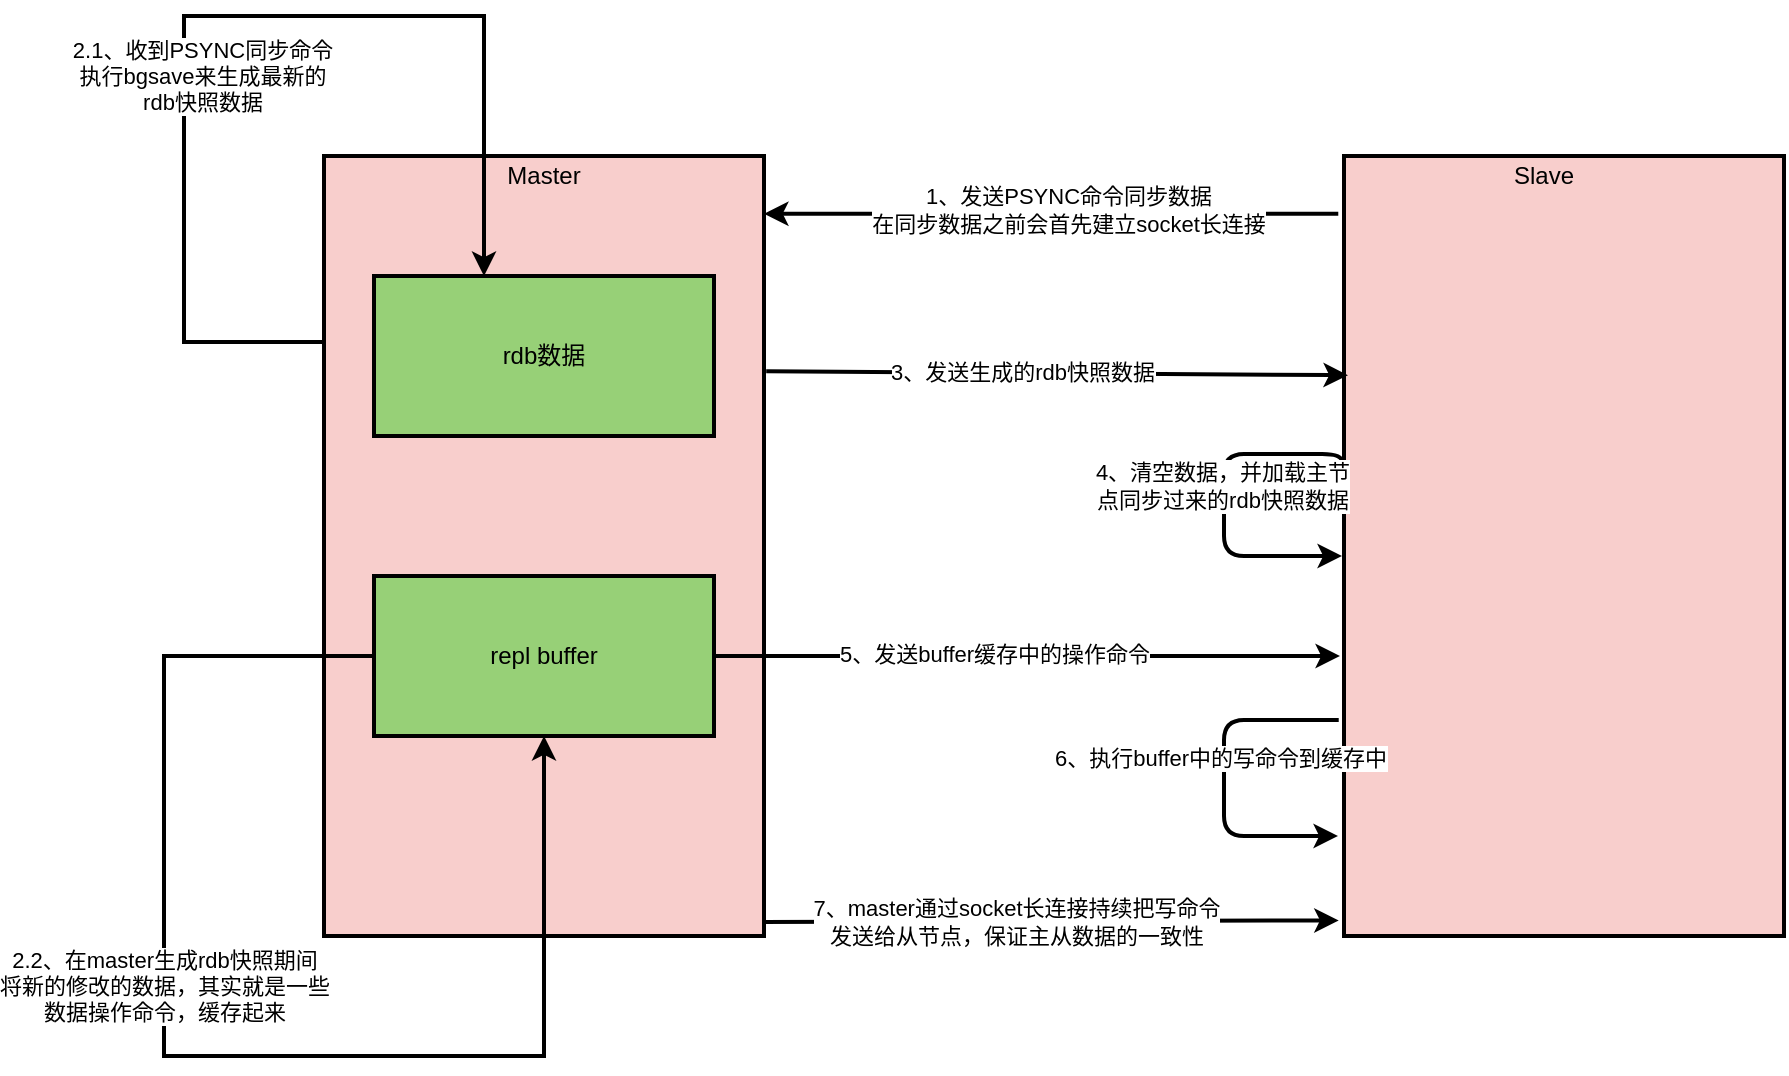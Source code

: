 <mxfile version="15.2.7" type="github" pages="7">
  <diagram id="JIe8NJO4PfeCDfPx7Qfq" name="主从复制(全量复制)流程图">
    <mxGraphModel dx="1958" dy="594" grid="1" gridSize="10" guides="1" tooltips="1" connect="1" arrows="1" fold="1" page="1" pageScale="1" pageWidth="827" pageHeight="1169" math="0" shadow="0">
      <root>
        <mxCell id="0" />
        <mxCell id="1" parent="0" />
        <mxCell id="rbrHG2hcrSsxspbt_c55-1" value="" style="rounded=0;whiteSpace=wrap;html=1;fillColor=#F8CECC;strokeWidth=2;" parent="1" vertex="1">
          <mxGeometry x="90" y="180" width="220" height="390" as="geometry" />
        </mxCell>
        <mxCell id="rbrHG2hcrSsxspbt_c55-2" value="Master" style="text;html=1;strokeColor=none;fillColor=none;align=center;verticalAlign=middle;whiteSpace=wrap;rounded=0;" parent="1" vertex="1">
          <mxGeometry x="180" y="180" width="40" height="20" as="geometry" />
        </mxCell>
        <mxCell id="rbrHG2hcrSsxspbt_c55-3" value="rdb数据" style="rounded=0;whiteSpace=wrap;html=1;strokeWidth=2;fillColor=#97D077;" parent="1" vertex="1">
          <mxGeometry x="115" y="240" width="170" height="80" as="geometry" />
        </mxCell>
        <mxCell id="rbrHG2hcrSsxspbt_c55-17" style="edgeStyle=orthogonalEdgeStyle;rounded=0;orthogonalLoop=1;jettySize=auto;html=1;exitX=1;exitY=0.5;exitDx=0;exitDy=0;strokeWidth=2;" parent="1" source="rbrHG2hcrSsxspbt_c55-4" edge="1">
          <mxGeometry relative="1" as="geometry">
            <mxPoint x="598" y="430" as="targetPoint" />
            <Array as="points">
              <mxPoint x="598" y="430" />
            </Array>
          </mxGeometry>
        </mxCell>
        <mxCell id="rbrHG2hcrSsxspbt_c55-18" value="5、发送buffer缓存中的操作命令" style="edgeLabel;html=1;align=center;verticalAlign=middle;resizable=0;points=[];" parent="rbrHG2hcrSsxspbt_c55-17" vertex="1" connectable="0">
          <mxGeometry x="-0.11" y="1" relative="1" as="geometry">
            <mxPoint as="offset" />
          </mxGeometry>
        </mxCell>
        <mxCell id="rbrHG2hcrSsxspbt_c55-4" value="repl buffer" style="rounded=0;whiteSpace=wrap;html=1;strokeWidth=2;fillColor=#97D077;" parent="1" vertex="1">
          <mxGeometry x="115" y="390" width="170" height="80" as="geometry" />
        </mxCell>
        <mxCell id="rbrHG2hcrSsxspbt_c55-5" value="" style="rounded=0;whiteSpace=wrap;html=1;fillColor=#F8CECC;strokeWidth=2;" parent="1" vertex="1">
          <mxGeometry x="600" y="180" width="220" height="390" as="geometry" />
        </mxCell>
        <mxCell id="rbrHG2hcrSsxspbt_c55-6" value="Slave" style="text;html=1;strokeColor=none;fillColor=none;align=center;verticalAlign=middle;whiteSpace=wrap;rounded=0;" parent="1" vertex="1">
          <mxGeometry x="680" y="180" width="40" height="20" as="geometry" />
        </mxCell>
        <mxCell id="rbrHG2hcrSsxspbt_c55-7" value="" style="endArrow=classic;html=1;exitX=-0.013;exitY=0.074;exitDx=0;exitDy=0;exitPerimeter=0;entryX=1;entryY=0.074;entryDx=0;entryDy=0;entryPerimeter=0;strokeWidth=2;" parent="1" source="rbrHG2hcrSsxspbt_c55-5" target="rbrHG2hcrSsxspbt_c55-1" edge="1">
          <mxGeometry width="50" height="50" relative="1" as="geometry">
            <mxPoint x="410" y="170" as="sourcePoint" />
            <mxPoint x="460" y="120" as="targetPoint" />
          </mxGeometry>
        </mxCell>
        <mxCell id="rbrHG2hcrSsxspbt_c55-8" value="1、发送PSYNC命令同步数据&lt;br&gt;在同步数据之前会首先建立socket长连接" style="edgeLabel;html=1;align=center;verticalAlign=middle;resizable=0;points=[];" parent="rbrHG2hcrSsxspbt_c55-7" vertex="1" connectable="0">
          <mxGeometry x="-0.061" y="-2" relative="1" as="geometry">
            <mxPoint as="offset" />
          </mxGeometry>
        </mxCell>
        <mxCell id="rbrHG2hcrSsxspbt_c55-9" style="edgeStyle=orthogonalEdgeStyle;rounded=0;orthogonalLoop=1;jettySize=auto;html=1;exitX=0;exitY=0.25;exitDx=0;exitDy=0;strokeWidth=2;" parent="1" source="rbrHG2hcrSsxspbt_c55-1" edge="1">
          <mxGeometry relative="1" as="geometry">
            <mxPoint x="170" y="240" as="targetPoint" />
            <Array as="points">
              <mxPoint x="20" y="273" />
              <mxPoint x="20" y="110" />
              <mxPoint x="170" y="110" />
            </Array>
          </mxGeometry>
        </mxCell>
        <mxCell id="rbrHG2hcrSsxspbt_c55-10" value="2.1、收到PSYNC同步命令&lt;br&gt;执行bgsave来生成最新的&lt;br&gt;rdb快照数据" style="edgeLabel;html=1;align=center;verticalAlign=middle;resizable=0;points=[];" parent="rbrHG2hcrSsxspbt_c55-9" vertex="1" connectable="0">
          <mxGeometry x="0.214" y="2" relative="1" as="geometry">
            <mxPoint x="-68" y="32" as="offset" />
          </mxGeometry>
        </mxCell>
        <mxCell id="rbrHG2hcrSsxspbt_c55-11" style="edgeStyle=orthogonalEdgeStyle;rounded=0;orthogonalLoop=1;jettySize=auto;html=1;exitX=0;exitY=0.5;exitDx=0;exitDy=0;strokeWidth=2;" parent="1" source="rbrHG2hcrSsxspbt_c55-4" target="rbrHG2hcrSsxspbt_c55-4" edge="1">
          <mxGeometry relative="1" as="geometry">
            <Array as="points">
              <mxPoint x="10" y="430" />
              <mxPoint x="10" y="630" />
              <mxPoint x="200" y="630" />
            </Array>
          </mxGeometry>
        </mxCell>
        <mxCell id="rbrHG2hcrSsxspbt_c55-12" value="2.2、在master生成rdb快照期间&lt;br&gt;将新的修改的数据，其实就是一些&lt;br&gt;数据操作命令，缓存起来" style="edgeLabel;html=1;align=center;verticalAlign=middle;resizable=0;points=[];" parent="rbrHG2hcrSsxspbt_c55-11" vertex="1" connectable="0">
          <mxGeometry x="-0.177" relative="1" as="geometry">
            <mxPoint as="offset" />
          </mxGeometry>
        </mxCell>
        <mxCell id="rbrHG2hcrSsxspbt_c55-13" value="" style="endArrow=classic;html=1;strokeWidth=2;exitX=1.005;exitY=0.276;exitDx=0;exitDy=0;exitPerimeter=0;entryX=0.009;entryY=0.281;entryDx=0;entryDy=0;entryPerimeter=0;" parent="1" source="rbrHG2hcrSsxspbt_c55-1" target="rbrHG2hcrSsxspbt_c55-5" edge="1">
          <mxGeometry width="50" height="50" relative="1" as="geometry">
            <mxPoint x="440" y="400" as="sourcePoint" />
            <mxPoint x="490" y="350" as="targetPoint" />
          </mxGeometry>
        </mxCell>
        <mxCell id="rbrHG2hcrSsxspbt_c55-14" value="3、发送生成的rdb快照数据" style="edgeLabel;html=1;align=center;verticalAlign=middle;resizable=0;points=[];" parent="rbrHG2hcrSsxspbt_c55-13" vertex="1" connectable="0">
          <mxGeometry x="-0.122" y="1" relative="1" as="geometry">
            <mxPoint as="offset" />
          </mxGeometry>
        </mxCell>
        <mxCell id="rbrHG2hcrSsxspbt_c55-15" value="" style="endArrow=classic;html=1;strokeWidth=2;exitX=-0.004;exitY=0.403;exitDx=0;exitDy=0;exitPerimeter=0;edgeStyle=orthogonalEdgeStyle;" parent="1" source="rbrHG2hcrSsxspbt_c55-5" edge="1">
          <mxGeometry width="50" height="50" relative="1" as="geometry">
            <mxPoint x="510" y="380" as="sourcePoint" />
            <mxPoint x="599" y="380" as="targetPoint" />
            <Array as="points">
              <mxPoint x="540" y="329" />
              <mxPoint x="540" y="380" />
            </Array>
          </mxGeometry>
        </mxCell>
        <mxCell id="rbrHG2hcrSsxspbt_c55-16" value="4、清空数据，并加载主节&lt;br&gt;点同步过来的rdb快照数据" style="edgeLabel;html=1;align=center;verticalAlign=middle;resizable=0;points=[];" parent="rbrHG2hcrSsxspbt_c55-15" vertex="1" connectable="0">
          <mxGeometry x="-0.08" y="-1" relative="1" as="geometry">
            <mxPoint y="2" as="offset" />
          </mxGeometry>
        </mxCell>
        <mxCell id="rbrHG2hcrSsxspbt_c55-19" value="" style="endArrow=classic;html=1;strokeWidth=2;exitX=-0.012;exitY=0.723;exitDx=0;exitDy=0;exitPerimeter=0;edgeStyle=orthogonalEdgeStyle;" parent="1" source="rbrHG2hcrSsxspbt_c55-5" edge="1">
          <mxGeometry width="50" height="50" relative="1" as="geometry">
            <mxPoint x="490" y="510" as="sourcePoint" />
            <mxPoint x="597" y="520" as="targetPoint" />
            <Array as="points">
              <mxPoint x="540" y="462" />
              <mxPoint x="540" y="520" />
            </Array>
          </mxGeometry>
        </mxCell>
        <mxCell id="rbrHG2hcrSsxspbt_c55-20" value="6、执行buffer中的写命令到缓存中" style="edgeLabel;html=1;align=center;verticalAlign=middle;resizable=0;points=[];" parent="rbrHG2hcrSsxspbt_c55-19" vertex="1" connectable="0">
          <mxGeometry x="-0.114" y="-2" relative="1" as="geometry">
            <mxPoint as="offset" />
          </mxGeometry>
        </mxCell>
        <mxCell id="rbrHG2hcrSsxspbt_c55-26" value="" style="endArrow=classic;html=1;strokeWidth=2;entryX=-0.012;entryY=0.98;entryDx=0;entryDy=0;entryPerimeter=0;exitX=0.996;exitY=0.982;exitDx=0;exitDy=0;exitPerimeter=0;" parent="1" source="rbrHG2hcrSsxspbt_c55-1" target="rbrHG2hcrSsxspbt_c55-5" edge="1">
          <mxGeometry width="50" height="50" relative="1" as="geometry">
            <mxPoint x="310" y="562" as="sourcePoint" />
            <mxPoint x="410" y="550" as="targetPoint" />
          </mxGeometry>
        </mxCell>
        <mxCell id="rbrHG2hcrSsxspbt_c55-27" value="7、master通过socket长连接持续把写命令&lt;br&gt;发送给从节点，保证主从数据的一致性" style="edgeLabel;html=1;align=center;verticalAlign=middle;resizable=0;points=[];" parent="rbrHG2hcrSsxspbt_c55-26" vertex="1" connectable="0">
          <mxGeometry x="-0.122" relative="1" as="geometry">
            <mxPoint as="offset" />
          </mxGeometry>
        </mxCell>
      </root>
    </mxGraphModel>
  </diagram>
  <diagram id="5mzJCpqkuLQu6e3D8To6" name="主从复制(部分复制，端点续传)流程图">
    <mxGraphModel dx="1958" dy="594" grid="1" gridSize="10" guides="1" tooltips="1" connect="1" arrows="1" fold="1" page="1" pageScale="1" pageWidth="827" pageHeight="1169" math="0" shadow="0">
      <root>
        <mxCell id="p-8Ig2HTG_j2djmtFjmN-0" />
        <mxCell id="p-8Ig2HTG_j2djmtFjmN-1" parent="p-8Ig2HTG_j2djmtFjmN-0" />
        <mxCell id="p-8Ig2HTG_j2djmtFjmN-2" value="" style="rounded=0;whiteSpace=wrap;html=1;strokeWidth=2;fillColor=#F8CECC;" parent="p-8Ig2HTG_j2djmtFjmN-1" vertex="1">
          <mxGeometry x="70" y="150" width="220" height="390" as="geometry" />
        </mxCell>
        <mxCell id="p-8Ig2HTG_j2djmtFjmN-3" value="Master" style="text;html=1;strokeColor=none;fillColor=none;align=center;verticalAlign=middle;whiteSpace=wrap;rounded=0;" parent="p-8Ig2HTG_j2djmtFjmN-1" vertex="1">
          <mxGeometry x="160" y="150" width="40" height="20" as="geometry" />
        </mxCell>
        <mxCell id="p-8Ig2HTG_j2djmtFjmN-4" value="" style="rounded=0;whiteSpace=wrap;html=1;strokeWidth=2;fillColor=#F8CECC;" parent="p-8Ig2HTG_j2djmtFjmN-1" vertex="1">
          <mxGeometry x="560" y="150" width="220" height="390" as="geometry" />
        </mxCell>
        <mxCell id="p-8Ig2HTG_j2djmtFjmN-5" value="Slave" style="text;html=1;strokeColor=none;fillColor=none;align=center;verticalAlign=middle;whiteSpace=wrap;rounded=0;" parent="p-8Ig2HTG_j2djmtFjmN-1" vertex="1">
          <mxGeometry x="650" y="150" width="40" height="20" as="geometry" />
        </mxCell>
        <mxCell id="p-8Ig2HTG_j2djmtFjmN-6" value="" style="endArrow=classic;html=1;strokeWidth=2;exitX=1;exitY=0.872;exitDx=0;exitDy=0;exitPerimeter=0;entryX=-0.016;entryY=0.87;entryDx=0;entryDy=0;entryPerimeter=0;" parent="p-8Ig2HTG_j2djmtFjmN-1" source="p-8Ig2HTG_j2djmtFjmN-2" target="p-8Ig2HTG_j2djmtFjmN-4" edge="1">
          <mxGeometry width="50" height="50" relative="1" as="geometry">
            <mxPoint x="430" y="90" as="sourcePoint" />
            <mxPoint x="480" y="40" as="targetPoint" />
          </mxGeometry>
        </mxCell>
        <mxCell id="p-8Ig2HTG_j2djmtFjmN-18" value="6、master通过socket长连接和slave保持连接&lt;br&gt;并且持续把写命令同步给从节点，保证主从&lt;br&gt;数据的一致性" style="edgeLabel;html=1;align=center;verticalAlign=middle;resizable=0;points=[];" parent="p-8Ig2HTG_j2djmtFjmN-6" vertex="1" connectable="0">
          <mxGeometry x="-0.176" relative="1" as="geometry">
            <mxPoint x="14" as="offset" />
          </mxGeometry>
        </mxCell>
        <mxCell id="p-8Ig2HTG_j2djmtFjmN-7" value="" style="endArrow=classic;html=1;strokeWidth=2;exitX=-0.017;exitY=0.075;exitDx=0;exitDy=0;exitPerimeter=0;entryX=1.016;entryY=0.073;entryDx=0;entryDy=0;entryPerimeter=0;" parent="p-8Ig2HTG_j2djmtFjmN-1" source="p-8Ig2HTG_j2djmtFjmN-4" target="p-8Ig2HTG_j2djmtFjmN-2" edge="1">
          <mxGeometry width="50" height="50" relative="1" as="geometry">
            <mxPoint x="460" y="130" as="sourcePoint" />
            <mxPoint x="510" y="80" as="targetPoint" />
          </mxGeometry>
        </mxCell>
        <mxCell id="p-8Ig2HTG_j2djmtFjmN-8" value="1、断开连接" style="edgeLabel;html=1;align=center;verticalAlign=middle;resizable=0;points=[];" parent="p-8Ig2HTG_j2djmtFjmN-7" vertex="1" connectable="0">
          <mxGeometry x="0.133" y="-2" relative="1" as="geometry">
            <mxPoint as="offset" />
          </mxGeometry>
        </mxCell>
        <mxCell id="p-8Ig2HTG_j2djmtFjmN-9" value="repl backlog&lt;br&gt;buffer" style="rounded=0;whiteSpace=wrap;html=1;strokeWidth=2;fillColor=#97D077;" parent="p-8Ig2HTG_j2djmtFjmN-1" vertex="1">
          <mxGeometry x="100" y="350" width="170" height="80" as="geometry" />
        </mxCell>
        <mxCell id="p-8Ig2HTG_j2djmtFjmN-10" style="edgeStyle=orthogonalEdgeStyle;rounded=0;orthogonalLoop=1;jettySize=auto;html=1;exitX=0;exitY=0.5;exitDx=0;exitDy=0;strokeWidth=2;" parent="p-8Ig2HTG_j2djmtFjmN-1" source="p-8Ig2HTG_j2djmtFjmN-9" target="p-8Ig2HTG_j2djmtFjmN-9" edge="1">
          <mxGeometry relative="1" as="geometry">
            <Array as="points">
              <mxPoint x="30" y="390" />
              <mxPoint x="30" y="590" />
              <mxPoint x="185" y="590" />
            </Array>
          </mxGeometry>
        </mxCell>
        <mxCell id="p-8Ig2HTG_j2djmtFjmN-11" value="2、master最近的数据缓存&lt;br&gt;其实就是一些写命令" style="edgeLabel;html=1;align=center;verticalAlign=middle;resizable=0;points=[];" parent="p-8Ig2HTG_j2djmtFjmN-10" vertex="1" connectable="0">
          <mxGeometry x="-0.233" y="-3" relative="1" as="geometry">
            <mxPoint as="offset" />
          </mxGeometry>
        </mxCell>
        <mxCell id="p-8Ig2HTG_j2djmtFjmN-12" value="" style="endArrow=classic;html=1;strokeWidth=2;exitX=-0.02;exitY=0.178;exitDx=0;exitDy=0;exitPerimeter=0;entryX=1;entryY=0.178;entryDx=0;entryDy=0;entryPerimeter=0;" parent="p-8Ig2HTG_j2djmtFjmN-1" source="p-8Ig2HTG_j2djmtFjmN-4" target="p-8Ig2HTG_j2djmtFjmN-2" edge="1">
          <mxGeometry width="50" height="50" relative="1" as="geometry">
            <mxPoint x="440" y="100" as="sourcePoint" />
            <mxPoint x="490" y="50" as="targetPoint" />
          </mxGeometry>
        </mxCell>
        <mxCell id="p-8Ig2HTG_j2djmtFjmN-13" value="3、重新连接到master&lt;br&gt;建立的是socket长连接" style="edgeLabel;html=1;align=center;verticalAlign=middle;resizable=0;points=[];" parent="p-8Ig2HTG_j2djmtFjmN-12" vertex="1" connectable="0">
          <mxGeometry x="0.204" y="-1" relative="1" as="geometry">
            <mxPoint as="offset" />
          </mxGeometry>
        </mxCell>
        <mxCell id="p-8Ig2HTG_j2djmtFjmN-14" value="" style="endArrow=classic;html=1;strokeWidth=2;" parent="p-8Ig2HTG_j2djmtFjmN-1" edge="1">
          <mxGeometry width="50" height="50" relative="1" as="geometry">
            <mxPoint x="556" y="280" as="sourcePoint" />
            <mxPoint x="292" y="280" as="targetPoint" />
            <Array as="points" />
          </mxGeometry>
        </mxCell>
        <mxCell id="p-8Ig2HTG_j2djmtFjmN-15" value="4、psync(offset)" style="edgeLabel;html=1;align=center;verticalAlign=middle;resizable=0;points=[];" parent="p-8Ig2HTG_j2djmtFjmN-14" vertex="1" connectable="0">
          <mxGeometry x="0.161" relative="1" as="geometry">
            <mxPoint as="offset" />
          </mxGeometry>
        </mxCell>
        <mxCell id="p-8Ig2HTG_j2djmtFjmN-16" value="" style="endArrow=classic;html=1;strokeWidth=2;exitX=1;exitY=0.5;exitDx=0;exitDy=0;entryX=-0.02;entryY=0.611;entryDx=0;entryDy=0;entryPerimeter=0;" parent="p-8Ig2HTG_j2djmtFjmN-1" source="p-8Ig2HTG_j2djmtFjmN-9" target="p-8Ig2HTG_j2djmtFjmN-4" edge="1">
          <mxGeometry width="50" height="50" relative="1" as="geometry">
            <mxPoint x="310" y="420" as="sourcePoint" />
            <mxPoint x="490" y="50" as="targetPoint" />
          </mxGeometry>
        </mxCell>
        <mxCell id="p-8Ig2HTG_j2djmtFjmN-17" value="5、slave的offset如果在&lt;br&gt;repl backlog buffer中，则&lt;br&gt;master会将缓存中从slave&lt;br&gt;的offset之后的数据一次性&lt;br&gt;同步给slave节点，否则会全量同步" style="edgeLabel;html=1;align=center;verticalAlign=middle;resizable=0;points=[];" parent="p-8Ig2HTG_j2djmtFjmN-16" vertex="1" connectable="0">
          <mxGeometry x="-0.119" y="2" relative="1" as="geometry">
            <mxPoint x="18" as="offset" />
          </mxGeometry>
        </mxCell>
      </root>
    </mxGraphModel>
  </diagram>
  <diagram id="NJT8VXo0Gd6L0EWyexdD" name="主从复制风暴架构调整">
    <mxGraphModel dx="1131" dy="594" grid="1" gridSize="10" guides="1" tooltips="1" connect="1" arrows="1" fold="1" page="1" pageScale="1" pageWidth="827" pageHeight="1169" math="0" shadow="0">
      <root>
        <mxCell id="Fq5teD8oAcoIZFXAcFlm-0" />
        <mxCell id="Fq5teD8oAcoIZFXAcFlm-1" parent="Fq5teD8oAcoIZFXAcFlm-0" />
        <mxCell id="Fq5teD8oAcoIZFXAcFlm-4" value="" style="edgeStyle=orthogonalEdgeStyle;rounded=0;orthogonalLoop=1;jettySize=auto;html=1;strokeWidth=2;" parent="Fq5teD8oAcoIZFXAcFlm-1" source="Fq5teD8oAcoIZFXAcFlm-2" target="Fq5teD8oAcoIZFXAcFlm-3" edge="1">
          <mxGeometry relative="1" as="geometry" />
        </mxCell>
        <mxCell id="Fq5teD8oAcoIZFXAcFlm-6" value="" style="edgeStyle=orthogonalEdgeStyle;rounded=0;orthogonalLoop=1;jettySize=auto;html=1;strokeWidth=2;" parent="Fq5teD8oAcoIZFXAcFlm-1" source="Fq5teD8oAcoIZFXAcFlm-2" target="Fq5teD8oAcoIZFXAcFlm-5" edge="1">
          <mxGeometry relative="1" as="geometry" />
        </mxCell>
        <mxCell id="Fq5teD8oAcoIZFXAcFlm-2" value="master" style="rounded=1;whiteSpace=wrap;html=1;strokeWidth=2;fillColor=#97D077;" parent="Fq5teD8oAcoIZFXAcFlm-1" vertex="1">
          <mxGeometry x="280" y="180" width="120" height="60" as="geometry" />
        </mxCell>
        <mxCell id="Fq5teD8oAcoIZFXAcFlm-3" value="slave" style="rounded=1;whiteSpace=wrap;html=1;strokeWidth=2;fillColor=#66B2FF;" parent="Fq5teD8oAcoIZFXAcFlm-1" vertex="1">
          <mxGeometry x="180" y="320" width="120" height="60" as="geometry" />
        </mxCell>
        <mxCell id="Fq5teD8oAcoIZFXAcFlm-8" value="" style="edgeStyle=orthogonalEdgeStyle;rounded=0;orthogonalLoop=1;jettySize=auto;html=1;strokeWidth=2;" parent="Fq5teD8oAcoIZFXAcFlm-1" source="Fq5teD8oAcoIZFXAcFlm-5" target="Fq5teD8oAcoIZFXAcFlm-7" edge="1">
          <mxGeometry relative="1" as="geometry" />
        </mxCell>
        <mxCell id="Fq5teD8oAcoIZFXAcFlm-10" value="" style="edgeStyle=orthogonalEdgeStyle;rounded=0;orthogonalLoop=1;jettySize=auto;html=1;strokeWidth=2;" parent="Fq5teD8oAcoIZFXAcFlm-1" source="Fq5teD8oAcoIZFXAcFlm-5" target="Fq5teD8oAcoIZFXAcFlm-9" edge="1">
          <mxGeometry relative="1" as="geometry" />
        </mxCell>
        <mxCell id="Fq5teD8oAcoIZFXAcFlm-5" value="slave" style="rounded=1;whiteSpace=wrap;html=1;strokeWidth=2;fillColor=#66B2FF;" parent="Fq5teD8oAcoIZFXAcFlm-1" vertex="1">
          <mxGeometry x="400" y="320" width="120" height="60" as="geometry" />
        </mxCell>
        <mxCell id="Fq5teD8oAcoIZFXAcFlm-7" value="slave" style="rounded=1;whiteSpace=wrap;html=1;strokeWidth=2;fillColor=#66B2FF;" parent="Fq5teD8oAcoIZFXAcFlm-1" vertex="1">
          <mxGeometry x="330" y="440" width="120" height="60" as="geometry" />
        </mxCell>
        <mxCell id="Fq5teD8oAcoIZFXAcFlm-9" value="slave" style="rounded=1;whiteSpace=wrap;html=1;strokeWidth=2;fillColor=#66B2FF;" parent="Fq5teD8oAcoIZFXAcFlm-1" vertex="1">
          <mxGeometry x="480" y="440" width="120" height="60" as="geometry" />
        </mxCell>
        <mxCell id="Fq5teD8oAcoIZFXAcFlm-11" value="" style="endArrow=classic;html=1;strokeWidth=2;edgeStyle=orthogonalEdgeStyle;curved=1;" parent="Fq5teD8oAcoIZFXAcFlm-1" edge="1">
          <mxGeometry width="50" height="50" relative="1" as="geometry">
            <mxPoint x="610" y="480" as="sourcePoint" />
            <mxPoint x="530" y="350" as="targetPoint" />
            <Array as="points">
              <mxPoint x="690" y="480" />
              <mxPoint x="690" y="350" />
            </Array>
          </mxGeometry>
        </mxCell>
        <mxCell id="Fq5teD8oAcoIZFXAcFlm-12" value="复制数据" style="edgeLabel;html=1;align=center;verticalAlign=middle;resizable=0;points=[];" parent="Fq5teD8oAcoIZFXAcFlm-11" vertex="1" connectable="0">
          <mxGeometry x="-0.154" y="3" relative="1" as="geometry">
            <mxPoint as="offset" />
          </mxGeometry>
        </mxCell>
        <mxCell id="Fq5teD8oAcoIZFXAcFlm-13" value="" style="endArrow=classic;html=1;strokeWidth=2;edgeStyle=orthogonalEdgeStyle;curved=1;" parent="Fq5teD8oAcoIZFXAcFlm-1" edge="1">
          <mxGeometry width="50" height="50" relative="1" as="geometry">
            <mxPoint x="530" y="330" as="sourcePoint" />
            <mxPoint x="410" y="210" as="targetPoint" />
            <Array as="points">
              <mxPoint x="590" y="330" />
              <mxPoint x="590" y="210" />
            </Array>
          </mxGeometry>
        </mxCell>
        <mxCell id="Fq5teD8oAcoIZFXAcFlm-14" value="复制数据" style="edgeLabel;html=1;align=center;verticalAlign=middle;resizable=0;points=[];" parent="Fq5teD8oAcoIZFXAcFlm-13" vertex="1" connectable="0">
          <mxGeometry x="-0.197" y="12" relative="1" as="geometry">
            <mxPoint as="offset" />
          </mxGeometry>
        </mxCell>
      </root>
    </mxGraphModel>
  </diagram>
  <diagram id="m8hd9kfRPmxVmE04sbQZ" name="混合持久化文件格式">
    <mxGraphModel dx="1131" dy="594" grid="1" gridSize="10" guides="1" tooltips="1" connect="1" arrows="1" fold="1" page="1" pageScale="1" pageWidth="827" pageHeight="1169" math="0" shadow="0">
      <root>
        <mxCell id="fJU4eyrORz79Iy5mc1NI-0" />
        <mxCell id="fJU4eyrORz79Iy5mc1NI-1" parent="fJU4eyrORz79Iy5mc1NI-0" />
        <mxCell id="fJU4eyrORz79Iy5mc1NI-2" value="RDB格式" style="rounded=0;whiteSpace=wrap;html=1;strokeWidth=2;fillColor=#FFF4C3;" parent="fJU4eyrORz79Iy5mc1NI-1" vertex="1">
          <mxGeometry x="250" y="250" width="130" height="50" as="geometry" />
        </mxCell>
        <mxCell id="fJU4eyrORz79Iy5mc1NI-4" value="AOF格式" style="rounded=0;whiteSpace=wrap;html=1;strokeWidth=2;fillColor=#FFF4C3;" parent="fJU4eyrORz79Iy5mc1NI-1" vertex="1">
          <mxGeometry x="250" y="300" width="130" height="50" as="geometry" />
        </mxCell>
      </root>
    </mxGraphModel>
  </diagram>
  <diagram id="ix976UkHYHJuBCqXF_JA" name="哨兵高可用架构">
    <mxGraphModel dx="1131" dy="594" grid="1" gridSize="10" guides="1" tooltips="1" connect="1" arrows="1" fold="1" page="1" pageScale="1" pageWidth="827" pageHeight="1169" math="0" shadow="0">
      <root>
        <mxCell id="BN_XNQRyTks0l5K4xwSn-0" />
        <mxCell id="BN_XNQRyTks0l5K4xwSn-1" parent="BN_XNQRyTks0l5K4xwSn-0" />
        <mxCell id="BN_XNQRyTks0l5K4xwSn-22" style="edgeStyle=none;rounded=0;orthogonalLoop=1;jettySize=auto;html=1;exitX=0.5;exitY=1;exitDx=0;exitDy=0;entryX=0.5;entryY=0;entryDx=0;entryDy=0;startArrow=none;startFill=0;strokeWidth=2;" edge="1" parent="BN_XNQRyTks0l5K4xwSn-1" source="BN_XNQRyTks0l5K4xwSn-2" target="BN_XNQRyTks0l5K4xwSn-3">
          <mxGeometry relative="1" as="geometry" />
        </mxCell>
        <mxCell id="BN_XNQRyTks0l5K4xwSn-32" style="edgeStyle=orthogonalEdgeStyle;rounded=0;orthogonalLoop=1;jettySize=auto;html=1;exitX=1;exitY=0.5;exitDx=0;exitDy=0;entryX=0.5;entryY=0;entryDx=0;entryDy=0;startArrow=none;startFill=0;strokeWidth=2;" edge="1" parent="BN_XNQRyTks0l5K4xwSn-1" source="BN_XNQRyTks0l5K4xwSn-2" target="BN_XNQRyTks0l5K4xwSn-24">
          <mxGeometry relative="1" as="geometry" />
        </mxCell>
        <mxCell id="BN_XNQRyTks0l5K4xwSn-2" value="client" style="rounded=1;whiteSpace=wrap;html=1;fillColor=#97D077;strokeWidth=2;" vertex="1" parent="BN_XNQRyTks0l5K4xwSn-1">
          <mxGeometry x="145" y="150" width="110" height="40" as="geometry" />
        </mxCell>
        <mxCell id="BN_XNQRyTks0l5K4xwSn-19" value="" style="group" vertex="1" connectable="0" parent="BN_XNQRyTks0l5K4xwSn-1">
          <mxGeometry x="40" y="260" width="320" height="240" as="geometry" />
        </mxCell>
        <mxCell id="BN_XNQRyTks0l5K4xwSn-3" value="" style="rounded=0;whiteSpace=wrap;html=1;strokeWidth=2;fillColor=#FFF4C3;dashed=1;" vertex="1" parent="BN_XNQRyTks0l5K4xwSn-19">
          <mxGeometry width="320" height="240" as="geometry" />
        </mxCell>
        <mxCell id="BN_XNQRyTks0l5K4xwSn-12" value="sentinel" style="ellipse;whiteSpace=wrap;html=1;aspect=fixed;strokeWidth=2;fillColor=#E5CCFF;" vertex="1" parent="BN_XNQRyTks0l5K4xwSn-19">
          <mxGeometry x="120" y="10" width="60" height="60" as="geometry" />
        </mxCell>
        <mxCell id="BN_XNQRyTks0l5K4xwSn-17" style="rounded=0;orthogonalLoop=1;jettySize=auto;html=1;exitX=0.5;exitY=0;exitDx=0;exitDy=0;entryX=0.5;entryY=1;entryDx=0;entryDy=0;strokeWidth=2;startArrow=classic;startFill=1;" edge="1" parent="BN_XNQRyTks0l5K4xwSn-19" source="BN_XNQRyTks0l5K4xwSn-13" target="BN_XNQRyTks0l5K4xwSn-12">
          <mxGeometry relative="1" as="geometry" />
        </mxCell>
        <mxCell id="BN_XNQRyTks0l5K4xwSn-13" value="sentinel" style="ellipse;whiteSpace=wrap;html=1;aspect=fixed;strokeWidth=2;fillColor=#E5CCFF;" vertex="1" parent="BN_XNQRyTks0l5K4xwSn-19">
          <mxGeometry x="40" y="150" width="60" height="60" as="geometry" />
        </mxCell>
        <mxCell id="BN_XNQRyTks0l5K4xwSn-16" style="rounded=0;orthogonalLoop=1;jettySize=auto;html=1;exitX=0;exitY=0.5;exitDx=0;exitDy=0;strokeWidth=2;startArrow=classic;startFill=1;" edge="1" parent="BN_XNQRyTks0l5K4xwSn-19" source="BN_XNQRyTks0l5K4xwSn-14" target="BN_XNQRyTks0l5K4xwSn-13">
          <mxGeometry relative="1" as="geometry" />
        </mxCell>
        <mxCell id="BN_XNQRyTks0l5K4xwSn-14" value="sentinel" style="ellipse;whiteSpace=wrap;html=1;aspect=fixed;strokeWidth=2;fillColor=#E5CCFF;" vertex="1" parent="BN_XNQRyTks0l5K4xwSn-19">
          <mxGeometry x="210" y="150" width="60" height="60" as="geometry" />
        </mxCell>
        <mxCell id="BN_XNQRyTks0l5K4xwSn-15" style="rounded=0;orthogonalLoop=1;jettySize=auto;html=1;exitX=0.5;exitY=1;exitDx=0;exitDy=0;strokeWidth=2;startArrow=classic;startFill=1;entryX=0.5;entryY=0;entryDx=0;entryDy=0;" edge="1" parent="BN_XNQRyTks0l5K4xwSn-19" source="BN_XNQRyTks0l5K4xwSn-12" target="BN_XNQRyTks0l5K4xwSn-14">
          <mxGeometry relative="1" as="geometry" />
        </mxCell>
        <mxCell id="BN_XNQRyTks0l5K4xwSn-18" value="&lt;b&gt;&lt;font style=&quot;font-size: 15px&quot;&gt;哨兵集群&lt;/font&gt;&lt;/b&gt;" style="text;html=1;strokeColor=none;fillColor=none;align=center;verticalAlign=middle;whiteSpace=wrap;rounded=0;dashed=1;" vertex="1" parent="BN_XNQRyTks0l5K4xwSn-19">
          <mxGeometry x="10" y="10" width="80" height="20" as="geometry" />
        </mxCell>
        <mxCell id="BN_XNQRyTks0l5K4xwSn-27" style="edgeStyle=none;rounded=0;orthogonalLoop=1;jettySize=auto;html=1;exitX=0.5;exitY=1;exitDx=0;exitDy=0;entryX=0.5;entryY=0;entryDx=0;entryDy=0;startArrow=none;startFill=0;strokeWidth=2;" edge="1" parent="BN_XNQRyTks0l5K4xwSn-1" source="BN_XNQRyTks0l5K4xwSn-24" target="BN_XNQRyTks0l5K4xwSn-25">
          <mxGeometry relative="1" as="geometry" />
        </mxCell>
        <mxCell id="BN_XNQRyTks0l5K4xwSn-28" style="edgeStyle=none;rounded=0;orthogonalLoop=1;jettySize=auto;html=1;exitX=0.5;exitY=1;exitDx=0;exitDy=0;entryX=0.5;entryY=0;entryDx=0;entryDy=0;startArrow=none;startFill=0;strokeWidth=2;" edge="1" parent="BN_XNQRyTks0l5K4xwSn-1" source="BN_XNQRyTks0l5K4xwSn-24" target="BN_XNQRyTks0l5K4xwSn-26">
          <mxGeometry relative="1" as="geometry" />
        </mxCell>
        <mxCell id="BN_XNQRyTks0l5K4xwSn-29" style="edgeStyle=orthogonalEdgeStyle;rounded=0;orthogonalLoop=1;jettySize=auto;html=1;exitX=0;exitY=0.5;exitDx=0;exitDy=0;entryX=1;entryY=0.25;entryDx=0;entryDy=0;startArrow=classic;startFill=1;strokeWidth=2;" edge="1" parent="BN_XNQRyTks0l5K4xwSn-1" source="BN_XNQRyTks0l5K4xwSn-24" target="BN_XNQRyTks0l5K4xwSn-3">
          <mxGeometry relative="1" as="geometry" />
        </mxCell>
        <mxCell id="BN_XNQRyTks0l5K4xwSn-24" value="Master" style="rounded=1;whiteSpace=wrap;html=1;strokeWidth=2;fillColor=#66B2FF;" vertex="1" parent="BN_XNQRyTks0l5K4xwSn-1">
          <mxGeometry x="560" y="190" width="120" height="60" as="geometry" />
        </mxCell>
        <mxCell id="BN_XNQRyTks0l5K4xwSn-30" style="edgeStyle=orthogonalEdgeStyle;rounded=0;orthogonalLoop=1;jettySize=auto;html=1;exitX=0;exitY=0.5;exitDx=0;exitDy=0;entryX=1.008;entryY=0.535;entryDx=0;entryDy=0;entryPerimeter=0;startArrow=classic;startFill=1;strokeWidth=2;" edge="1" parent="BN_XNQRyTks0l5K4xwSn-1" source="BN_XNQRyTks0l5K4xwSn-25" target="BN_XNQRyTks0l5K4xwSn-3">
          <mxGeometry relative="1" as="geometry">
            <Array as="points">
              <mxPoint x="415" y="390" />
              <mxPoint x="415" y="388" />
            </Array>
          </mxGeometry>
        </mxCell>
        <mxCell id="BN_XNQRyTks0l5K4xwSn-25" value="Slaver" style="rounded=1;whiteSpace=wrap;html=1;strokeWidth=2;fillColor=#66B2FF;" vertex="1" parent="BN_XNQRyTks0l5K4xwSn-1">
          <mxGeometry x="490" y="360" width="120" height="60" as="geometry" />
        </mxCell>
        <mxCell id="BN_XNQRyTks0l5K4xwSn-31" style="edgeStyle=orthogonalEdgeStyle;rounded=0;orthogonalLoop=1;jettySize=auto;html=1;exitX=0.5;exitY=1;exitDx=0;exitDy=0;entryX=1.008;entryY=0.864;entryDx=0;entryDy=0;entryPerimeter=0;startArrow=classic;startFill=1;strokeWidth=2;" edge="1" parent="BN_XNQRyTks0l5K4xwSn-1" source="BN_XNQRyTks0l5K4xwSn-26" target="BN_XNQRyTks0l5K4xwSn-3">
          <mxGeometry relative="1" as="geometry">
            <Array as="points">
              <mxPoint x="720" y="467" />
            </Array>
          </mxGeometry>
        </mxCell>
        <mxCell id="BN_XNQRyTks0l5K4xwSn-26" value="Slaver" style="rounded=1;whiteSpace=wrap;html=1;strokeWidth=2;fillColor=#66B2FF;" vertex="1" parent="BN_XNQRyTks0l5K4xwSn-1">
          <mxGeometry x="660" y="360" width="120" height="60" as="geometry" />
        </mxCell>
      </root>
    </mxGraphModel>
  </diagram>
  <diagram id="2dj4dAk6ivfuqT3m364C" name="高可用架构">
    <mxGraphModel dx="1331" dy="699" grid="1" gridSize="10" guides="1" tooltips="1" connect="1" arrows="1" fold="1" page="1" pageScale="1" pageWidth="827" pageHeight="1169" math="0" shadow="0">
      <root>
        <mxCell id="0_dQO1Zb_ruKB6YeNUj8-0" />
        <mxCell id="0_dQO1Zb_ruKB6YeNUj8-1" parent="0_dQO1Zb_ruKB6YeNUj8-0" />
        <mxCell id="0_dQO1Zb_ruKB6YeNUj8-6" style="edgeStyle=orthogonalEdgeStyle;rounded=0;orthogonalLoop=1;jettySize=auto;html=1;exitX=0.5;exitY=1;exitDx=0;exitDy=0;entryX=0.25;entryY=0;entryDx=0;entryDy=0;startArrow=none;startFill=0;strokeWidth=2;" edge="1" parent="0_dQO1Zb_ruKB6YeNUj8-1" source="0_dQO1Zb_ruKB6YeNUj8-2" target="0_dQO1Zb_ruKB6YeNUj8-4">
          <mxGeometry relative="1" as="geometry" />
        </mxCell>
        <mxCell id="0_dQO1Zb_ruKB6YeNUj8-2" value="Client" style="rounded=1;whiteSpace=wrap;html=1;strokeWidth=2;fillColor=#66B2FF;" vertex="1" parent="0_dQO1Zb_ruKB6YeNUj8-1">
          <mxGeometry x="200" y="180" width="100" height="40" as="geometry" />
        </mxCell>
        <mxCell id="0_dQO1Zb_ruKB6YeNUj8-5" style="edgeStyle=orthogonalEdgeStyle;rounded=0;orthogonalLoop=1;jettySize=auto;html=1;exitX=0.5;exitY=1;exitDx=0;exitDy=0;entryX=0.793;entryY=-0.064;entryDx=0;entryDy=0;entryPerimeter=0;startArrow=none;startFill=0;strokeWidth=2;" edge="1" parent="0_dQO1Zb_ruKB6YeNUj8-1" source="0_dQO1Zb_ruKB6YeNUj8-3" target="0_dQO1Zb_ruKB6YeNUj8-4">
          <mxGeometry relative="1" as="geometry" />
        </mxCell>
        <mxCell id="0_dQO1Zb_ruKB6YeNUj8-3" value="Client" style="rounded=1;whiteSpace=wrap;html=1;strokeWidth=2;fillColor=#66B2FF;" vertex="1" parent="0_dQO1Zb_ruKB6YeNUj8-1">
          <mxGeometry x="560" y="180" width="100" height="40" as="geometry" />
        </mxCell>
        <mxCell id="0_dQO1Zb_ruKB6YeNUj8-4" value="JedisCluster" style="rounded=1;whiteSpace=wrap;html=1;strokeWidth=2;fillColor=#97D077;" vertex="1" parent="0_dQO1Zb_ruKB6YeNUj8-1">
          <mxGeometry x="80" y="260" width="680" height="40" as="geometry" />
        </mxCell>
        <mxCell id="0_dQO1Zb_ruKB6YeNUj8-7" value="" style="rounded=1;whiteSpace=wrap;html=1;strokeWidth=2;fillColor=#FFFFFF;dashed=1;" vertex="1" parent="0_dQO1Zb_ruKB6YeNUj8-1">
          <mxGeometry x="10" y="360" width="810" height="240" as="geometry" />
        </mxCell>
        <mxCell id="0_dQO1Zb_ruKB6YeNUj8-11" style="rounded=0;orthogonalLoop=1;jettySize=auto;html=1;exitX=0.5;exitY=1;exitDx=0;exitDy=0;startArrow=none;startFill=0;strokeWidth=2;entryX=0.5;entryY=0;entryDx=0;entryDy=0;" edge="1" parent="0_dQO1Zb_ruKB6YeNUj8-1" source="0_dQO1Zb_ruKB6YeNUj8-8" target="0_dQO1Zb_ruKB6YeNUj8-9">
          <mxGeometry relative="1" as="geometry" />
        </mxCell>
        <mxCell id="0_dQO1Zb_ruKB6YeNUj8-12" style="edgeStyle=none;rounded=0;orthogonalLoop=1;jettySize=auto;html=1;exitX=0.5;exitY=1;exitDx=0;exitDy=0;entryX=0.5;entryY=0;entryDx=0;entryDy=0;startArrow=none;startFill=0;strokeWidth=2;" edge="1" parent="0_dQO1Zb_ruKB6YeNUj8-1" source="0_dQO1Zb_ruKB6YeNUj8-8" target="0_dQO1Zb_ruKB6YeNUj8-10">
          <mxGeometry relative="1" as="geometry" />
        </mxCell>
        <mxCell id="0_dQO1Zb_ruKB6YeNUj8-8" value="master" style="rounded=1;whiteSpace=wrap;html=1;strokeWidth=2;fillColor=#D4E1F5;" vertex="1" parent="0_dQO1Zb_ruKB6YeNUj8-1">
          <mxGeometry x="130" y="410" width="100" height="50" as="geometry" />
        </mxCell>
        <mxCell id="0_dQO1Zb_ruKB6YeNUj8-9" value="slaver" style="rounded=1;whiteSpace=wrap;html=1;strokeWidth=2;fillColor=#FFCCCC;" vertex="1" parent="0_dQO1Zb_ruKB6YeNUj8-1">
          <mxGeometry x="70" y="520" width="100" height="50" as="geometry" />
        </mxCell>
        <mxCell id="0_dQO1Zb_ruKB6YeNUj8-10" value="slaver" style="rounded=1;whiteSpace=wrap;html=1;strokeWidth=2;fillColor=#FFCCCC;" vertex="1" parent="0_dQO1Zb_ruKB6YeNUj8-1">
          <mxGeometry x="190" y="520" width="100" height="50" as="geometry" />
        </mxCell>
        <mxCell id="0_dQO1Zb_ruKB6YeNUj8-13" style="rounded=0;orthogonalLoop=1;jettySize=auto;html=1;exitX=0.5;exitY=1;exitDx=0;exitDy=0;startArrow=none;startFill=0;strokeWidth=2;entryX=0.5;entryY=0;entryDx=0;entryDy=0;" edge="1" parent="0_dQO1Zb_ruKB6YeNUj8-1" source="0_dQO1Zb_ruKB6YeNUj8-15" target="0_dQO1Zb_ruKB6YeNUj8-16">
          <mxGeometry relative="1" as="geometry" />
        </mxCell>
        <mxCell id="0_dQO1Zb_ruKB6YeNUj8-14" style="edgeStyle=none;rounded=0;orthogonalLoop=1;jettySize=auto;html=1;exitX=0.5;exitY=1;exitDx=0;exitDy=0;entryX=0.5;entryY=0;entryDx=0;entryDy=0;startArrow=none;startFill=0;strokeWidth=2;" edge="1" parent="0_dQO1Zb_ruKB6YeNUj8-1" source="0_dQO1Zb_ruKB6YeNUj8-15" target="0_dQO1Zb_ruKB6YeNUj8-17">
          <mxGeometry relative="1" as="geometry" />
        </mxCell>
        <mxCell id="0_dQO1Zb_ruKB6YeNUj8-15" value="master" style="rounded=1;whiteSpace=wrap;html=1;strokeWidth=2;fillColor=#D4E1F5;" vertex="1" parent="0_dQO1Zb_ruKB6YeNUj8-1">
          <mxGeometry x="390" y="410" width="100" height="50" as="geometry" />
        </mxCell>
        <mxCell id="0_dQO1Zb_ruKB6YeNUj8-16" value="slaver" style="rounded=1;whiteSpace=wrap;html=1;strokeWidth=2;fillColor=#FFCCCC;" vertex="1" parent="0_dQO1Zb_ruKB6YeNUj8-1">
          <mxGeometry x="330" y="520" width="100" height="50" as="geometry" />
        </mxCell>
        <mxCell id="0_dQO1Zb_ruKB6YeNUj8-17" value="slaver" style="rounded=1;whiteSpace=wrap;html=1;strokeWidth=2;fillColor=#FFCCCC;" vertex="1" parent="0_dQO1Zb_ruKB6YeNUj8-1">
          <mxGeometry x="450" y="520" width="100" height="50" as="geometry" />
        </mxCell>
        <mxCell id="0_dQO1Zb_ruKB6YeNUj8-18" style="rounded=0;orthogonalLoop=1;jettySize=auto;html=1;exitX=0.5;exitY=1;exitDx=0;exitDy=0;startArrow=none;startFill=0;strokeWidth=2;entryX=0.5;entryY=0;entryDx=0;entryDy=0;" edge="1" parent="0_dQO1Zb_ruKB6YeNUj8-1" source="0_dQO1Zb_ruKB6YeNUj8-20" target="0_dQO1Zb_ruKB6YeNUj8-21">
          <mxGeometry relative="1" as="geometry" />
        </mxCell>
        <mxCell id="0_dQO1Zb_ruKB6YeNUj8-19" style="edgeStyle=none;rounded=0;orthogonalLoop=1;jettySize=auto;html=1;exitX=0.5;exitY=1;exitDx=0;exitDy=0;entryX=0.5;entryY=0;entryDx=0;entryDy=0;startArrow=none;startFill=0;strokeWidth=2;" edge="1" parent="0_dQO1Zb_ruKB6YeNUj8-1" source="0_dQO1Zb_ruKB6YeNUj8-20" target="0_dQO1Zb_ruKB6YeNUj8-22">
          <mxGeometry relative="1" as="geometry" />
        </mxCell>
        <mxCell id="0_dQO1Zb_ruKB6YeNUj8-20" value="master" style="rounded=1;whiteSpace=wrap;html=1;strokeWidth=2;fillColor=#D4E1F5;" vertex="1" parent="0_dQO1Zb_ruKB6YeNUj8-1">
          <mxGeometry x="640" y="410" width="100" height="50" as="geometry" />
        </mxCell>
        <mxCell id="0_dQO1Zb_ruKB6YeNUj8-21" value="slaver" style="rounded=1;whiteSpace=wrap;html=1;strokeWidth=2;fillColor=#FFCCCC;" vertex="1" parent="0_dQO1Zb_ruKB6YeNUj8-1">
          <mxGeometry x="580" y="520" width="100" height="50" as="geometry" />
        </mxCell>
        <mxCell id="0_dQO1Zb_ruKB6YeNUj8-22" value="slaver" style="rounded=1;whiteSpace=wrap;html=1;strokeWidth=2;fillColor=#FFCCCC;" vertex="1" parent="0_dQO1Zb_ruKB6YeNUj8-1">
          <mxGeometry x="700" y="520" width="100" height="50" as="geometry" />
        </mxCell>
        <mxCell id="0_dQO1Zb_ruKB6YeNUj8-23" value="&lt;b&gt;&lt;font style=&quot;font-size: 20px&quot;&gt;Redis集群&lt;/font&gt;&lt;/b&gt;" style="text;html=1;strokeColor=none;fillColor=none;align=center;verticalAlign=middle;whiteSpace=wrap;rounded=0;" vertex="1" parent="0_dQO1Zb_ruKB6YeNUj8-1">
          <mxGeometry x="20" y="370" width="130" height="20" as="geometry" />
        </mxCell>
        <mxCell id="0_dQO1Zb_ruKB6YeNUj8-24" value="" style="endArrow=classic;html=1;strokeWidth=2;entryX=0.5;entryY=0;entryDx=0;entryDy=0;" edge="1" parent="0_dQO1Zb_ruKB6YeNUj8-1" target="0_dQO1Zb_ruKB6YeNUj8-8">
          <mxGeometry width="50" height="50" relative="1" as="geometry">
            <mxPoint x="180" y="301" as="sourcePoint" />
            <mxPoint x="190" y="130" as="targetPoint" />
          </mxGeometry>
        </mxCell>
        <mxCell id="0_dQO1Zb_ruKB6YeNUj8-25" value="" style="endArrow=classic;html=1;strokeWidth=2;entryX=0.5;entryY=0;entryDx=0;entryDy=0;" edge="1" parent="0_dQO1Zb_ruKB6YeNUj8-1" target="0_dQO1Zb_ruKB6YeNUj8-15">
          <mxGeometry width="50" height="50" relative="1" as="geometry">
            <mxPoint x="440" y="301" as="sourcePoint" />
            <mxPoint x="370" y="420" as="targetPoint" />
          </mxGeometry>
        </mxCell>
        <mxCell id="0_dQO1Zb_ruKB6YeNUj8-26" value="" style="endArrow=classic;html=1;strokeWidth=2;entryX=0.5;entryY=0;entryDx=0;entryDy=0;exitX=0.895;exitY=0.987;exitDx=0;exitDy=0;exitPerimeter=0;" edge="1" parent="0_dQO1Zb_ruKB6YeNUj8-1" source="0_dQO1Zb_ruKB6YeNUj8-4" target="0_dQO1Zb_ruKB6YeNUj8-20">
          <mxGeometry width="50" height="50" relative="1" as="geometry">
            <mxPoint x="690" y="300" as="sourcePoint" />
            <mxPoint x="620" y="420" as="targetPoint" />
          </mxGeometry>
        </mxCell>
      </root>
    </mxGraphModel>
  </diagram>
  <diagram id="xB97zk3wd8gwG-Ntjw_G" name="主从架构">
    <mxGraphModel dx="1131" dy="594" grid="1" gridSize="10" guides="1" tooltips="1" connect="1" arrows="1" fold="1" page="1" pageScale="1" pageWidth="827" pageHeight="1169" math="0" shadow="0">
      <root>
        <mxCell id="Eeb2s6xXUlz7WF6P4SOf-0" />
        <mxCell id="Eeb2s6xXUlz7WF6P4SOf-1" parent="Eeb2s6xXUlz7WF6P4SOf-0" />
        <mxCell id="Eeb2s6xXUlz7WF6P4SOf-2" style="rounded=0;orthogonalLoop=1;jettySize=auto;html=1;exitX=0.5;exitY=1;exitDx=0;exitDy=0;startArrow=none;startFill=0;strokeWidth=2;entryX=0.5;entryY=0;entryDx=0;entryDy=0;" edge="1" parent="Eeb2s6xXUlz7WF6P4SOf-1" source="Eeb2s6xXUlz7WF6P4SOf-4" target="Eeb2s6xXUlz7WF6P4SOf-5">
          <mxGeometry relative="1" as="geometry" />
        </mxCell>
        <mxCell id="Eeb2s6xXUlz7WF6P4SOf-3" style="edgeStyle=none;rounded=0;orthogonalLoop=1;jettySize=auto;html=1;exitX=0.5;exitY=1;exitDx=0;exitDy=0;entryX=0.5;entryY=0;entryDx=0;entryDy=0;startArrow=none;startFill=0;strokeWidth=2;" edge="1" parent="Eeb2s6xXUlz7WF6P4SOf-1" source="Eeb2s6xXUlz7WF6P4SOf-4" target="Eeb2s6xXUlz7WF6P4SOf-6">
          <mxGeometry relative="1" as="geometry" />
        </mxCell>
        <mxCell id="Eeb2s6xXUlz7WF6P4SOf-4" value="master" style="rounded=1;whiteSpace=wrap;html=1;strokeWidth=2;fillColor=#D4E1F5;" vertex="1" parent="Eeb2s6xXUlz7WF6P4SOf-1">
          <mxGeometry x="300" y="180" width="100" height="50" as="geometry" />
        </mxCell>
        <mxCell id="Eeb2s6xXUlz7WF6P4SOf-5" value="slaver" style="rounded=1;whiteSpace=wrap;html=1;strokeWidth=2;fillColor=#FFCCCC;" vertex="1" parent="Eeb2s6xXUlz7WF6P4SOf-1">
          <mxGeometry x="240" y="290" width="100" height="50" as="geometry" />
        </mxCell>
        <mxCell id="Eeb2s6xXUlz7WF6P4SOf-6" value="slaver" style="rounded=1;whiteSpace=wrap;html=1;strokeWidth=2;fillColor=#FFCCCC;" vertex="1" parent="Eeb2s6xXUlz7WF6P4SOf-1">
          <mxGeometry x="360" y="290" width="100" height="50" as="geometry" />
        </mxCell>
      </root>
    </mxGraphModel>
  </diagram>
</mxfile>
